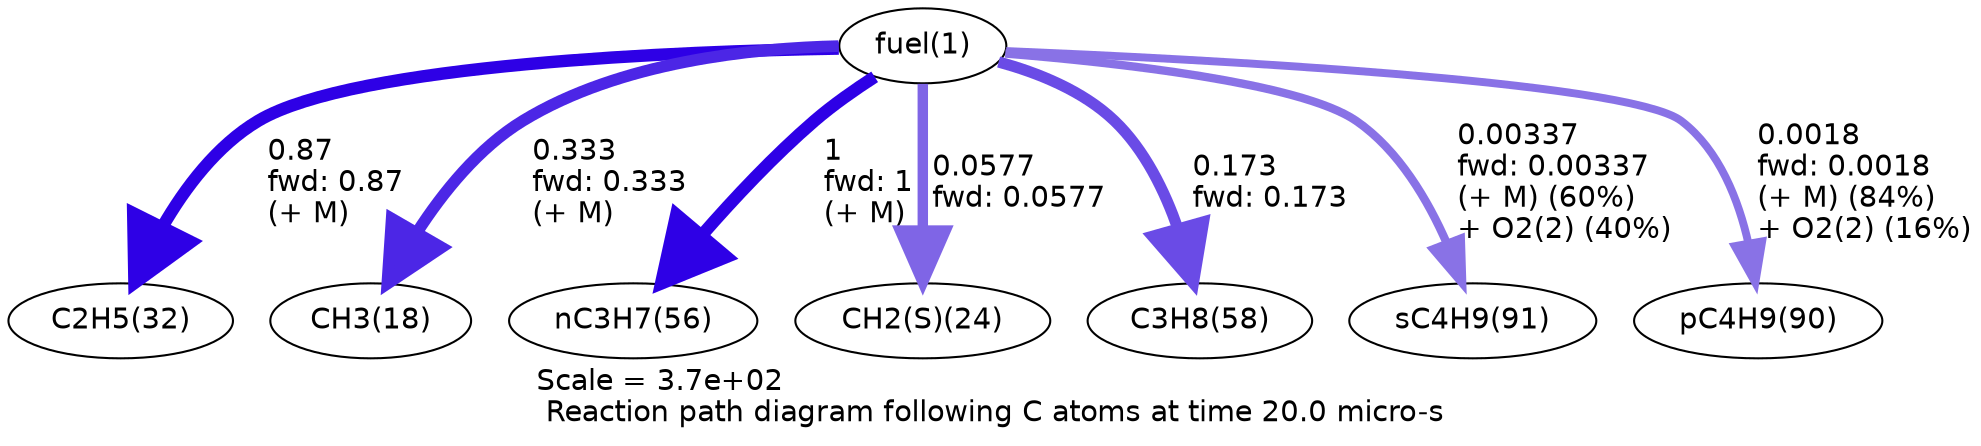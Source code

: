 digraph reaction_paths {
center=1;
s2 -> s26[fontname="Helvetica", style="setlinewidth(5.95)", arrowsize=2.98, color="0.7, 1.37, 0.9"
, label=" 0.87\l fwd: 0.87\l (+ M)\l"];
s2 -> s16[fontname="Helvetica", style="setlinewidth(5.62)", arrowsize=2.81, color="0.7, 0.833, 0.9"
, label=" 0.333\l fwd: 0.333\l (+ M)\l"];
s2 -> s31[fontname="Helvetica", style="setlinewidth(6)", arrowsize=3, color="0.7, 1.5, 0.9"
, label=" 1\l fwd: 1\l (+ M)\l"];
s2 -> s21[fontname="Helvetica", style="setlinewidth(5.01)", arrowsize=2.5, color="0.7, 0.558, 0.9"
, label=" 0.0577\l fwd: 0.0577\l"];
s2 -> s32[fontname="Helvetica", style="setlinewidth(5.39)", arrowsize=2.7, color="0.7, 0.673, 0.9"
, label=" 0.173\l fwd: 0.173\l"];
s2 -> s35[fontname="Helvetica", style="setlinewidth(4.02)", arrowsize=2.01, color="0.7, 0.503, 0.9"
, label=" 0.00337\l fwd: 0.00337\l (+ M) (60%)\l + O2(2) (40%)\l"];
s2 -> s34[fontname="Helvetica", style="setlinewidth(3.8)", arrowsize=1.9, color="0.7, 0.502, 0.9"
, label=" 0.0018\l fwd: 0.0018\l (+ M) (84%)\l + O2(2) (16%)\l"];
s2 [ fontname="Helvetica", label="fuel(1)"];
s16 [ fontname="Helvetica", label="CH3(18)"];
s21 [ fontname="Helvetica", label="CH2(S)(24)"];
s26 [ fontname="Helvetica", label="C2H5(32)"];
s31 [ fontname="Helvetica", label="nC3H7(56)"];
s32 [ fontname="Helvetica", label="C3H8(58)"];
s34 [ fontname="Helvetica", label="pC4H9(90)"];
s35 [ fontname="Helvetica", label="sC4H9(91)"];
 label = "Scale = 3.7e+02\l Reaction path diagram following C atoms at time 20.0 micro-s";
 fontname = "Helvetica";
}
